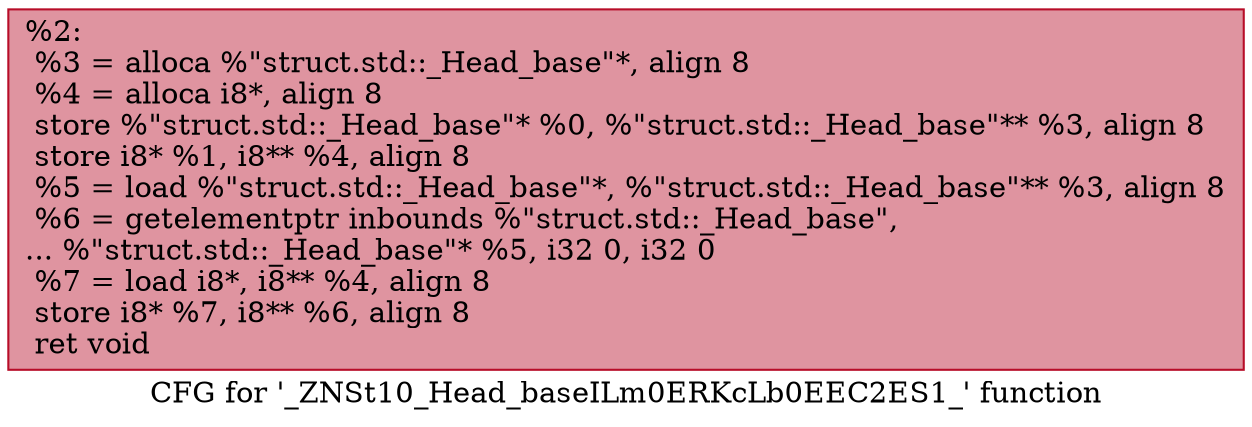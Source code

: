 digraph "CFG for '_ZNSt10_Head_baseILm0ERKcLb0EEC2ES1_' function" {
	label="CFG for '_ZNSt10_Head_baseILm0ERKcLb0EEC2ES1_' function";

	Node0x557bfd52a8d0 [shape=record,color="#b70d28ff", style=filled, fillcolor="#b70d2870",label="{%2:\l  %3 = alloca %\"struct.std::_Head_base\"*, align 8\l  %4 = alloca i8*, align 8\l  store %\"struct.std::_Head_base\"* %0, %\"struct.std::_Head_base\"** %3, align 8\l  store i8* %1, i8** %4, align 8\l  %5 = load %\"struct.std::_Head_base\"*, %\"struct.std::_Head_base\"** %3, align 8\l  %6 = getelementptr inbounds %\"struct.std::_Head_base\",\l... %\"struct.std::_Head_base\"* %5, i32 0, i32 0\l  %7 = load i8*, i8** %4, align 8\l  store i8* %7, i8** %6, align 8\l  ret void\l}"];
}
